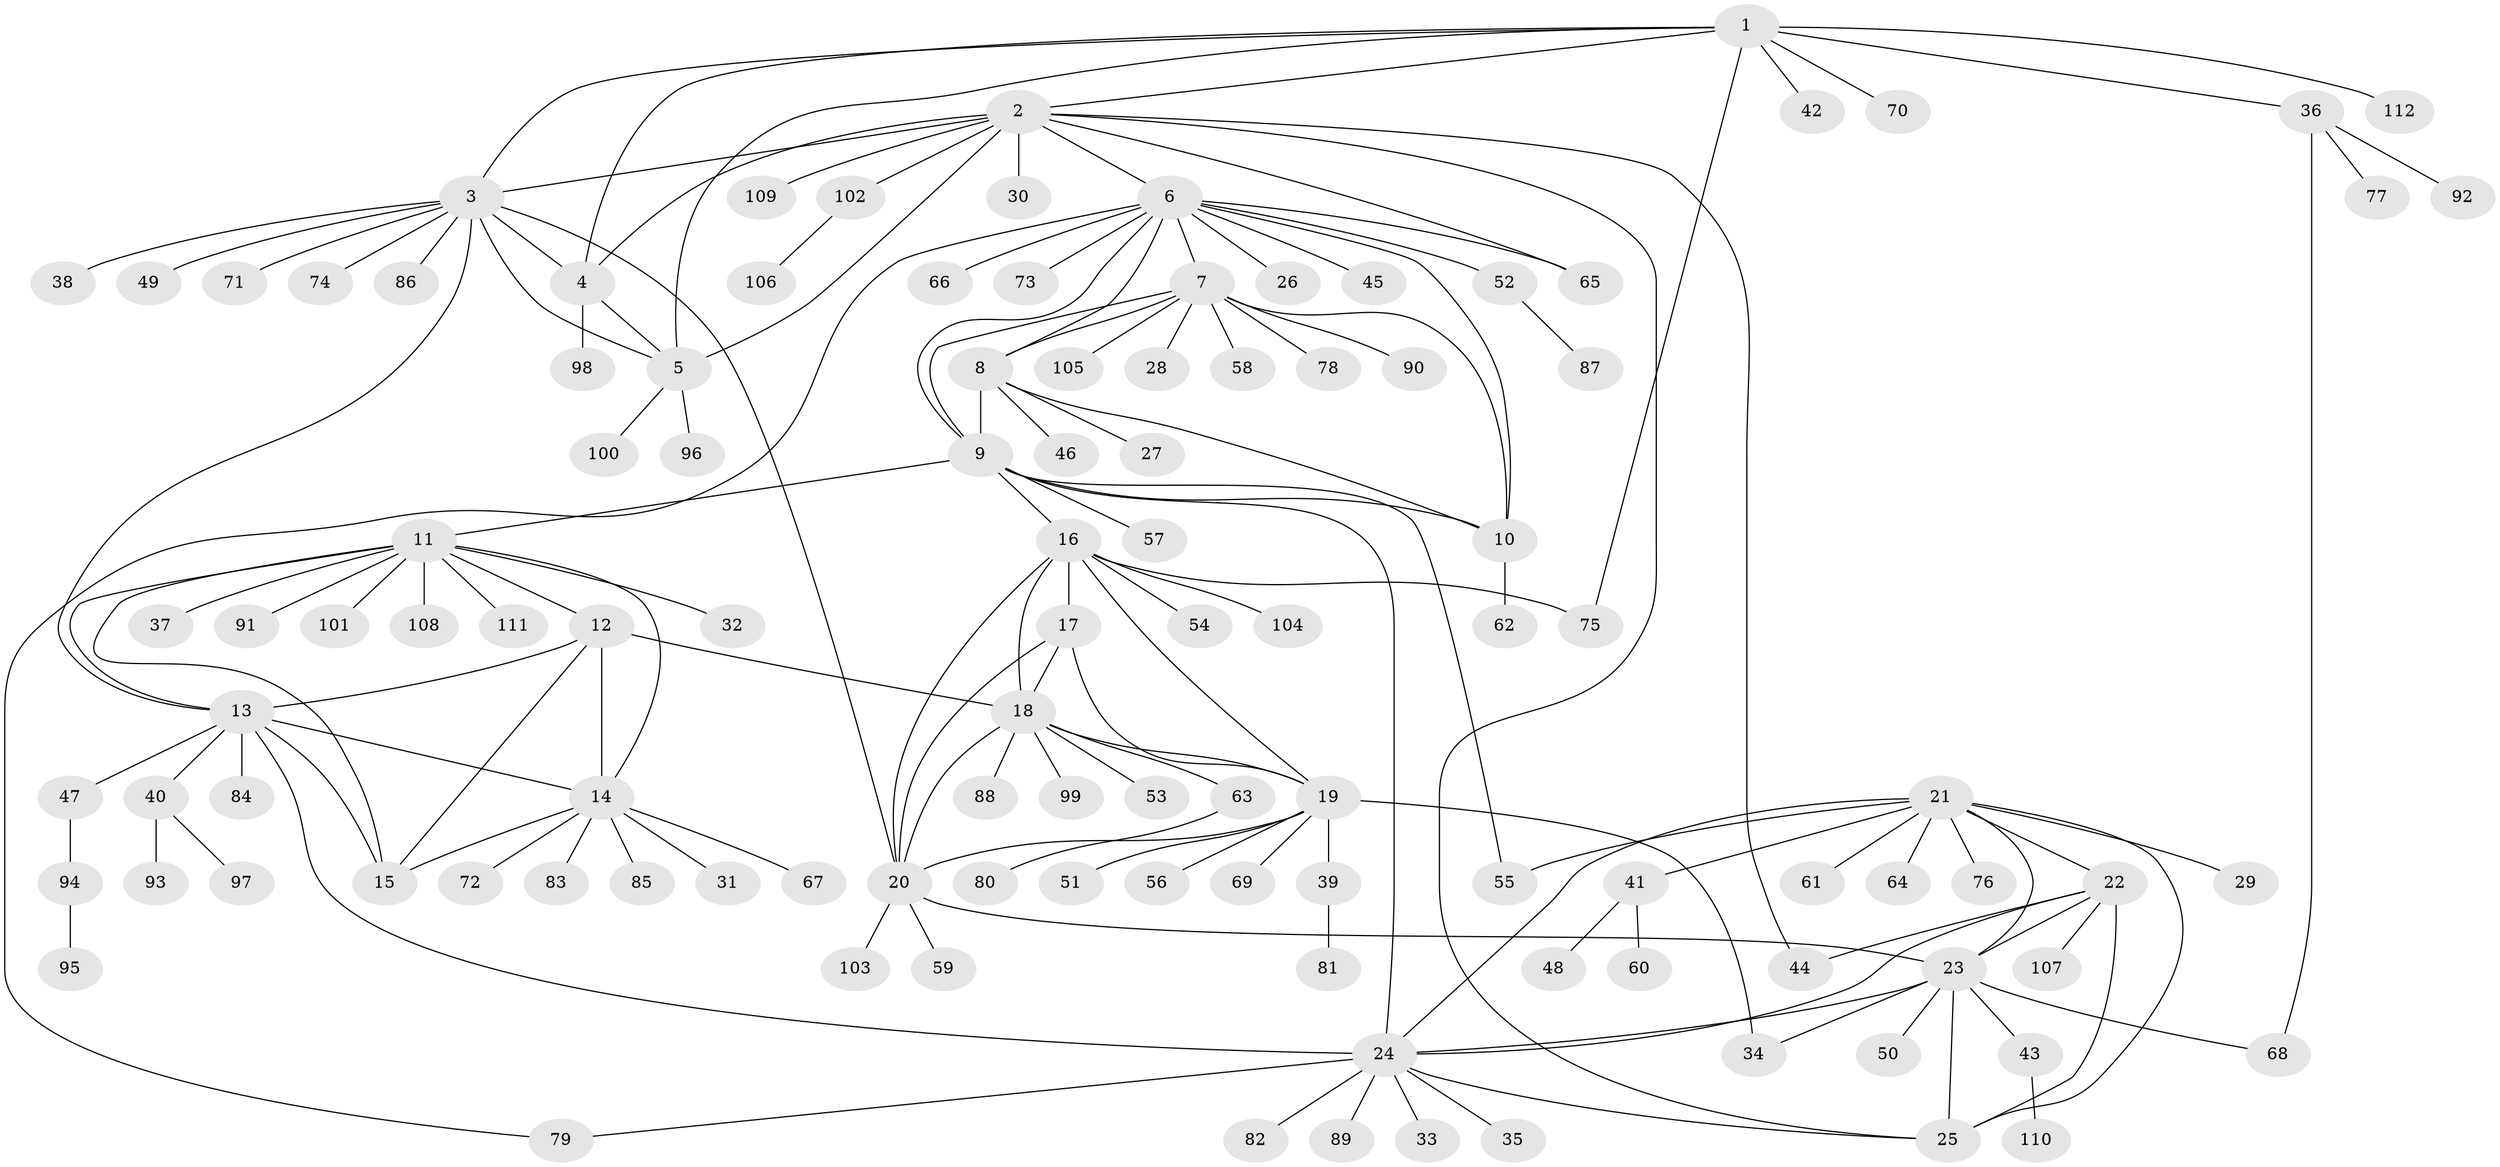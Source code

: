 // Generated by graph-tools (version 1.1) at 2025/50/03/09/25 03:50:32]
// undirected, 112 vertices, 154 edges
graph export_dot {
graph [start="1"]
  node [color=gray90,style=filled];
  1;
  2;
  3;
  4;
  5;
  6;
  7;
  8;
  9;
  10;
  11;
  12;
  13;
  14;
  15;
  16;
  17;
  18;
  19;
  20;
  21;
  22;
  23;
  24;
  25;
  26;
  27;
  28;
  29;
  30;
  31;
  32;
  33;
  34;
  35;
  36;
  37;
  38;
  39;
  40;
  41;
  42;
  43;
  44;
  45;
  46;
  47;
  48;
  49;
  50;
  51;
  52;
  53;
  54;
  55;
  56;
  57;
  58;
  59;
  60;
  61;
  62;
  63;
  64;
  65;
  66;
  67;
  68;
  69;
  70;
  71;
  72;
  73;
  74;
  75;
  76;
  77;
  78;
  79;
  80;
  81;
  82;
  83;
  84;
  85;
  86;
  87;
  88;
  89;
  90;
  91;
  92;
  93;
  94;
  95;
  96;
  97;
  98;
  99;
  100;
  101;
  102;
  103;
  104;
  105;
  106;
  107;
  108;
  109;
  110;
  111;
  112;
  1 -- 2;
  1 -- 3;
  1 -- 4;
  1 -- 5;
  1 -- 36;
  1 -- 42;
  1 -- 70;
  1 -- 75;
  1 -- 112;
  2 -- 3;
  2 -- 4;
  2 -- 5;
  2 -- 6;
  2 -- 25;
  2 -- 30;
  2 -- 44;
  2 -- 65;
  2 -- 102;
  2 -- 109;
  3 -- 4;
  3 -- 5;
  3 -- 13;
  3 -- 20;
  3 -- 38;
  3 -- 49;
  3 -- 71;
  3 -- 74;
  3 -- 86;
  4 -- 5;
  4 -- 98;
  5 -- 96;
  5 -- 100;
  6 -- 7;
  6 -- 8;
  6 -- 9;
  6 -- 10;
  6 -- 26;
  6 -- 45;
  6 -- 52;
  6 -- 65;
  6 -- 66;
  6 -- 73;
  6 -- 79;
  7 -- 8;
  7 -- 9;
  7 -- 10;
  7 -- 28;
  7 -- 58;
  7 -- 78;
  7 -- 90;
  7 -- 105;
  8 -- 9;
  8 -- 10;
  8 -- 27;
  8 -- 46;
  9 -- 10;
  9 -- 11;
  9 -- 16;
  9 -- 24;
  9 -- 55;
  9 -- 57;
  10 -- 62;
  11 -- 12;
  11 -- 13;
  11 -- 14;
  11 -- 15;
  11 -- 32;
  11 -- 37;
  11 -- 91;
  11 -- 101;
  11 -- 108;
  11 -- 111;
  12 -- 13;
  12 -- 14;
  12 -- 15;
  12 -- 18;
  13 -- 14;
  13 -- 15;
  13 -- 24;
  13 -- 40;
  13 -- 47;
  13 -- 84;
  14 -- 15;
  14 -- 31;
  14 -- 67;
  14 -- 72;
  14 -- 83;
  14 -- 85;
  16 -- 17;
  16 -- 18;
  16 -- 19;
  16 -- 20;
  16 -- 54;
  16 -- 75;
  16 -- 104;
  17 -- 18;
  17 -- 19;
  17 -- 20;
  18 -- 19;
  18 -- 20;
  18 -- 53;
  18 -- 63;
  18 -- 88;
  18 -- 99;
  19 -- 20;
  19 -- 34;
  19 -- 39;
  19 -- 51;
  19 -- 56;
  19 -- 69;
  20 -- 23;
  20 -- 59;
  20 -- 103;
  21 -- 22;
  21 -- 23;
  21 -- 24;
  21 -- 25;
  21 -- 29;
  21 -- 41;
  21 -- 55;
  21 -- 61;
  21 -- 64;
  21 -- 76;
  22 -- 23;
  22 -- 24;
  22 -- 25;
  22 -- 44;
  22 -- 107;
  23 -- 24;
  23 -- 25;
  23 -- 34;
  23 -- 43;
  23 -- 50;
  23 -- 68;
  24 -- 25;
  24 -- 33;
  24 -- 35;
  24 -- 79;
  24 -- 82;
  24 -- 89;
  36 -- 68;
  36 -- 77;
  36 -- 92;
  39 -- 81;
  40 -- 93;
  40 -- 97;
  41 -- 48;
  41 -- 60;
  43 -- 110;
  47 -- 94;
  52 -- 87;
  63 -- 80;
  94 -- 95;
  102 -- 106;
}
